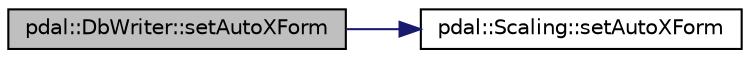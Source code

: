 digraph "pdal::DbWriter::setAutoXForm"
{
  edge [fontname="Helvetica",fontsize="10",labelfontname="Helvetica",labelfontsize="10"];
  node [fontname="Helvetica",fontsize="10",shape=record];
  rankdir="LR";
  Node1 [label="pdal::DbWriter::setAutoXForm",height=0.2,width=0.4,color="black", fillcolor="grey75", style="filled", fontcolor="black"];
  Node1 -> Node2 [color="midnightblue",fontsize="10",style="solid",fontname="Helvetica"];
  Node2 [label="pdal::Scaling::setAutoXForm",height=0.2,width=0.4,color="black", fillcolor="white", style="filled",URL="$classpdal_1_1Scaling.html#a6227896f9db24655d39c6633982680d2"];
}

